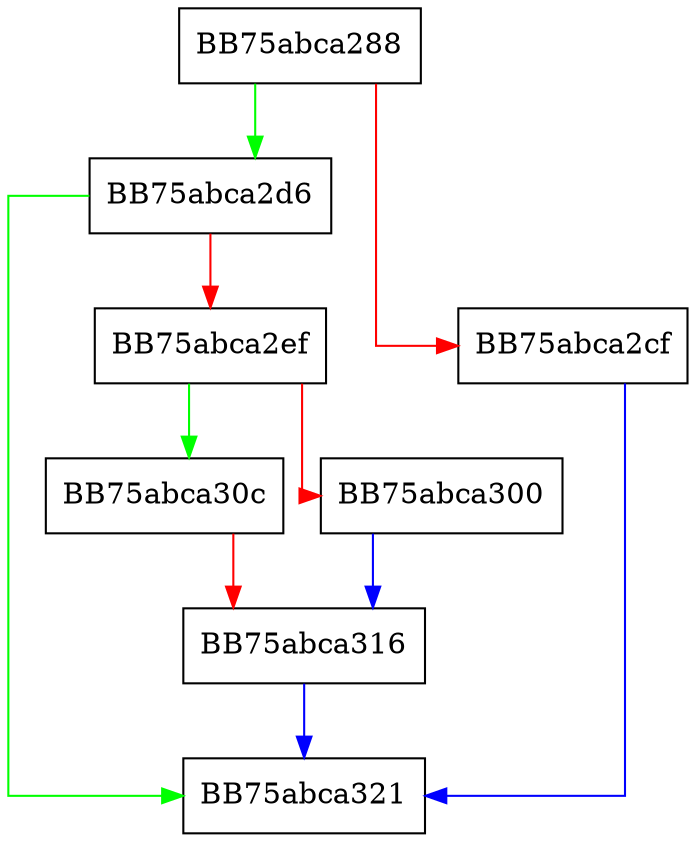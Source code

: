 digraph Create_SystemReflection_ParameterInfo {
  node [shape="box"];
  graph [splines=ortho];
  BB75abca288 -> BB75abca2d6 [color="green"];
  BB75abca288 -> BB75abca2cf [color="red"];
  BB75abca2cf -> BB75abca321 [color="blue"];
  BB75abca2d6 -> BB75abca321 [color="green"];
  BB75abca2d6 -> BB75abca2ef [color="red"];
  BB75abca2ef -> BB75abca30c [color="green"];
  BB75abca2ef -> BB75abca300 [color="red"];
  BB75abca300 -> BB75abca316 [color="blue"];
  BB75abca30c -> BB75abca316 [color="red"];
  BB75abca316 -> BB75abca321 [color="blue"];
}